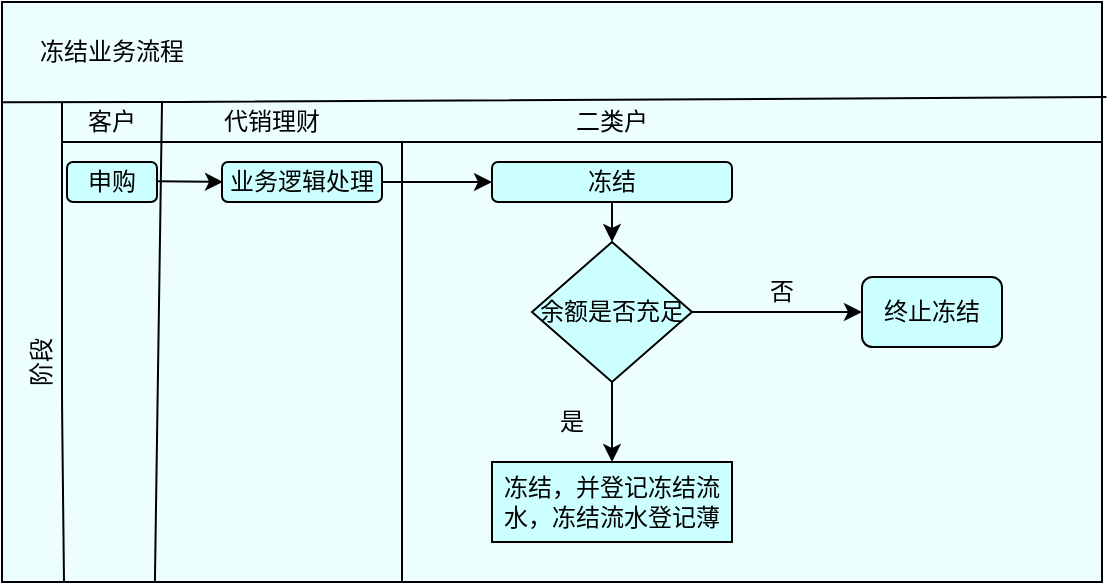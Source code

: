 <mxfile version="14.7.3" type="github">
  <diagram id="xoIsQrtZGImy5Wc9s_GH" name="Page-1">
    <mxGraphModel dx="1422" dy="762" grid="1" gridSize="10" guides="1" tooltips="1" connect="1" arrows="1" fold="1" page="1" pageScale="1" pageWidth="827" pageHeight="1169" math="0" shadow="0">
      <root>
        <mxCell id="0" />
        <mxCell id="1" parent="0" />
        <mxCell id="xtJ1UxK4hOlGfN6x0f-v-1" value="" style="rounded=0;whiteSpace=wrap;html=1;fillColor=#EDFEFF;" parent="1" vertex="1">
          <mxGeometry x="140" y="240" width="550" height="290" as="geometry" />
        </mxCell>
        <mxCell id="xtJ1UxK4hOlGfN6x0f-v-2" value="" style="endArrow=none;html=1;entryX=1.004;entryY=0.164;entryDx=0;entryDy=0;entryPerimeter=0;exitX=0.001;exitY=0.173;exitDx=0;exitDy=0;exitPerimeter=0;" parent="1" source="xtJ1UxK4hOlGfN6x0f-v-1" target="xtJ1UxK4hOlGfN6x0f-v-1" edge="1">
          <mxGeometry width="50" height="50" relative="1" as="geometry">
            <mxPoint x="138" y="288" as="sourcePoint" />
            <mxPoint x="440" y="370" as="targetPoint" />
            <Array as="points">
              <mxPoint x="220" y="290" />
            </Array>
          </mxGeometry>
        </mxCell>
        <mxCell id="xtJ1UxK4hOlGfN6x0f-v-4" value="冻结业务流程" style="text;html=1;strokeColor=none;fillColor=none;align=center;verticalAlign=middle;whiteSpace=wrap;rounded=0;" parent="1" vertex="1">
          <mxGeometry x="150" y="260" width="90" height="10" as="geometry" />
        </mxCell>
        <mxCell id="xtJ1UxK4hOlGfN6x0f-v-5" value="" style="endArrow=none;html=1;" parent="1" edge="1">
          <mxGeometry width="50" height="50" relative="1" as="geometry">
            <mxPoint x="170" y="290" as="sourcePoint" />
            <mxPoint x="171" y="530" as="targetPoint" />
            <Array as="points">
              <mxPoint x="170" y="360" />
              <mxPoint x="170" y="440" />
            </Array>
          </mxGeometry>
        </mxCell>
        <mxCell id="xtJ1UxK4hOlGfN6x0f-v-6" value="阶段" style="text;html=1;strokeColor=none;fillColor=none;align=center;verticalAlign=middle;whiteSpace=wrap;rounded=0;rotation=-90;" parent="1" vertex="1">
          <mxGeometry x="140" y="410" width="40" height="20" as="geometry" />
        </mxCell>
        <mxCell id="xtJ1UxK4hOlGfN6x0f-v-7" value="" style="endArrow=none;html=1;" parent="1" source="xtJ1UxK4hOlGfN6x0f-v-1" edge="1">
          <mxGeometry width="50" height="50" relative="1" as="geometry">
            <mxPoint x="330" y="340" as="sourcePoint" />
            <mxPoint x="170" y="310" as="targetPoint" />
            <Array as="points">
              <mxPoint x="690" y="310" />
              <mxPoint x="190" y="310" />
            </Array>
          </mxGeometry>
        </mxCell>
        <mxCell id="xtJ1UxK4hOlGfN6x0f-v-9" value="" style="endArrow=none;html=1;exitX=0.139;exitY=1;exitDx=0;exitDy=0;exitPerimeter=0;" parent="1" source="xtJ1UxK4hOlGfN6x0f-v-1" edge="1">
          <mxGeometry width="50" height="50" relative="1" as="geometry">
            <mxPoint x="220" y="530" as="sourcePoint" />
            <mxPoint x="220" y="290" as="targetPoint" />
          </mxGeometry>
        </mxCell>
        <mxCell id="xtJ1UxK4hOlGfN6x0f-v-10" value="客户" style="text;html=1;strokeColor=none;fillColor=none;align=center;verticalAlign=middle;whiteSpace=wrap;rounded=0;" parent="1" vertex="1">
          <mxGeometry x="175" y="290" width="40" height="20" as="geometry" />
        </mxCell>
        <mxCell id="xtJ1UxK4hOlGfN6x0f-v-11" value="" style="rounded=1;whiteSpace=wrap;html=1;fillColor=#CCFFFF;" parent="1" vertex="1">
          <mxGeometry x="172.5" y="320" width="45" height="20" as="geometry" />
        </mxCell>
        <mxCell id="xtJ1UxK4hOlGfN6x0f-v-12" value="申购" style="text;html=1;strokeColor=none;fillColor=none;align=center;verticalAlign=middle;whiteSpace=wrap;rounded=0;" parent="1" vertex="1">
          <mxGeometry x="175" y="320" width="40" height="20" as="geometry" />
        </mxCell>
        <mxCell id="xtJ1UxK4hOlGfN6x0f-v-13" value="" style="endArrow=none;html=1;" parent="1" edge="1">
          <mxGeometry width="50" height="50" relative="1" as="geometry">
            <mxPoint x="340" y="530" as="sourcePoint" />
            <mxPoint x="340" y="310" as="targetPoint" />
            <Array as="points">
              <mxPoint x="340" y="530" />
            </Array>
          </mxGeometry>
        </mxCell>
        <mxCell id="xtJ1UxK4hOlGfN6x0f-v-14" value="代销理财" style="text;html=1;strokeColor=none;fillColor=none;align=center;verticalAlign=middle;whiteSpace=wrap;rounded=0;" parent="1" vertex="1">
          <mxGeometry x="250" y="290" width="50" height="20" as="geometry" />
        </mxCell>
        <mxCell id="xtJ1UxK4hOlGfN6x0f-v-15" value="业务逻辑处理" style="rounded=1;whiteSpace=wrap;html=1;fillColor=#CCFFFF;" parent="1" vertex="1">
          <mxGeometry x="250" y="320" width="80" height="20" as="geometry" />
        </mxCell>
        <mxCell id="xtJ1UxK4hOlGfN6x0f-v-17" value="" style="endArrow=classic;html=1;exitX=1.049;exitY=0.483;exitDx=0;exitDy=0;exitPerimeter=0;" parent="1" source="xtJ1UxK4hOlGfN6x0f-v-12" edge="1">
          <mxGeometry width="50" height="50" relative="1" as="geometry">
            <mxPoint x="215" y="330" as="sourcePoint" />
            <mxPoint x="250.5" y="329.99" as="targetPoint" />
          </mxGeometry>
        </mxCell>
        <mxCell id="xtJ1UxK4hOlGfN6x0f-v-18" value="二类户" style="text;html=1;strokeColor=none;fillColor=none;align=center;verticalAlign=middle;whiteSpace=wrap;rounded=0;" parent="1" vertex="1">
          <mxGeometry x="420" y="290" width="50" height="20" as="geometry" />
        </mxCell>
        <mxCell id="xtJ1UxK4hOlGfN6x0f-v-19" value="冻结" style="rounded=1;whiteSpace=wrap;html=1;fillColor=#CCFFFF;" parent="1" vertex="1">
          <mxGeometry x="385" y="320" width="120" height="20" as="geometry" />
        </mxCell>
        <mxCell id="xtJ1UxK4hOlGfN6x0f-v-20" value="" style="endArrow=classic;html=1;exitX=1;exitY=0.5;exitDx=0;exitDy=0;entryX=0;entryY=0.5;entryDx=0;entryDy=0;" parent="1" source="xtJ1UxK4hOlGfN6x0f-v-15" target="xtJ1UxK4hOlGfN6x0f-v-19" edge="1">
          <mxGeometry width="50" height="50" relative="1" as="geometry">
            <mxPoint x="350" y="400" as="sourcePoint" />
            <mxPoint x="400" y="350" as="targetPoint" />
          </mxGeometry>
        </mxCell>
        <mxCell id="xtJ1UxK4hOlGfN6x0f-v-21" value="余额是否充足" style="rhombus;whiteSpace=wrap;html=1;fillColor=#CCFFFF;" parent="1" vertex="1">
          <mxGeometry x="405" y="360" width="80" height="70" as="geometry" />
        </mxCell>
        <mxCell id="xtJ1UxK4hOlGfN6x0f-v-22" value="" style="endArrow=classic;html=1;exitX=0.5;exitY=1;exitDx=0;exitDy=0;entryX=0.5;entryY=0;entryDx=0;entryDy=0;" parent="1" source="xtJ1UxK4hOlGfN6x0f-v-19" target="xtJ1UxK4hOlGfN6x0f-v-21" edge="1">
          <mxGeometry width="50" height="50" relative="1" as="geometry">
            <mxPoint x="430" y="390" as="sourcePoint" />
            <mxPoint x="480" y="340" as="targetPoint" />
          </mxGeometry>
        </mxCell>
        <mxCell id="xtJ1UxK4hOlGfN6x0f-v-23" value="终止冻结" style="rounded=1;whiteSpace=wrap;html=1;fillColor=#CCFFFF;" parent="1" vertex="1">
          <mxGeometry x="570" y="377.5" width="70" height="35" as="geometry" />
        </mxCell>
        <mxCell id="xtJ1UxK4hOlGfN6x0f-v-24" value="" style="endArrow=classic;html=1;exitX=1;exitY=0.5;exitDx=0;exitDy=0;" parent="1" source="xtJ1UxK4hOlGfN6x0f-v-21" edge="1">
          <mxGeometry width="50" height="50" relative="1" as="geometry">
            <mxPoint x="520" y="440" as="sourcePoint" />
            <mxPoint x="570" y="395" as="targetPoint" />
          </mxGeometry>
        </mxCell>
        <mxCell id="xtJ1UxK4hOlGfN6x0f-v-25" value="否" style="text;html=1;strokeColor=none;fillColor=none;align=center;verticalAlign=middle;whiteSpace=wrap;rounded=0;" parent="1" vertex="1">
          <mxGeometry x="510" y="375" width="40" height="20" as="geometry" />
        </mxCell>
        <mxCell id="xtJ1UxK4hOlGfN6x0f-v-27" value="冻结，并登记冻结流水，冻结流水登记薄" style="rounded=0;whiteSpace=wrap;html=1;fillColor=#CCFFFF;" parent="1" vertex="1">
          <mxGeometry x="385" y="470" width="120" height="40" as="geometry" />
        </mxCell>
        <mxCell id="xtJ1UxK4hOlGfN6x0f-v-28" value="" style="endArrow=classic;html=1;exitX=0.5;exitY=1;exitDx=0;exitDy=0;entryX=0.5;entryY=0;entryDx=0;entryDy=0;" parent="1" source="xtJ1UxK4hOlGfN6x0f-v-21" target="xtJ1UxK4hOlGfN6x0f-v-27" edge="1">
          <mxGeometry width="50" height="50" relative="1" as="geometry">
            <mxPoint x="420" y="480" as="sourcePoint" />
            <mxPoint x="470" y="430" as="targetPoint" />
          </mxGeometry>
        </mxCell>
        <mxCell id="xtJ1UxK4hOlGfN6x0f-v-29" value="是" style="text;html=1;strokeColor=none;fillColor=none;align=center;verticalAlign=middle;whiteSpace=wrap;rounded=0;" parent="1" vertex="1">
          <mxGeometry x="405" y="440" width="40" height="20" as="geometry" />
        </mxCell>
      </root>
    </mxGraphModel>
  </diagram>
</mxfile>
